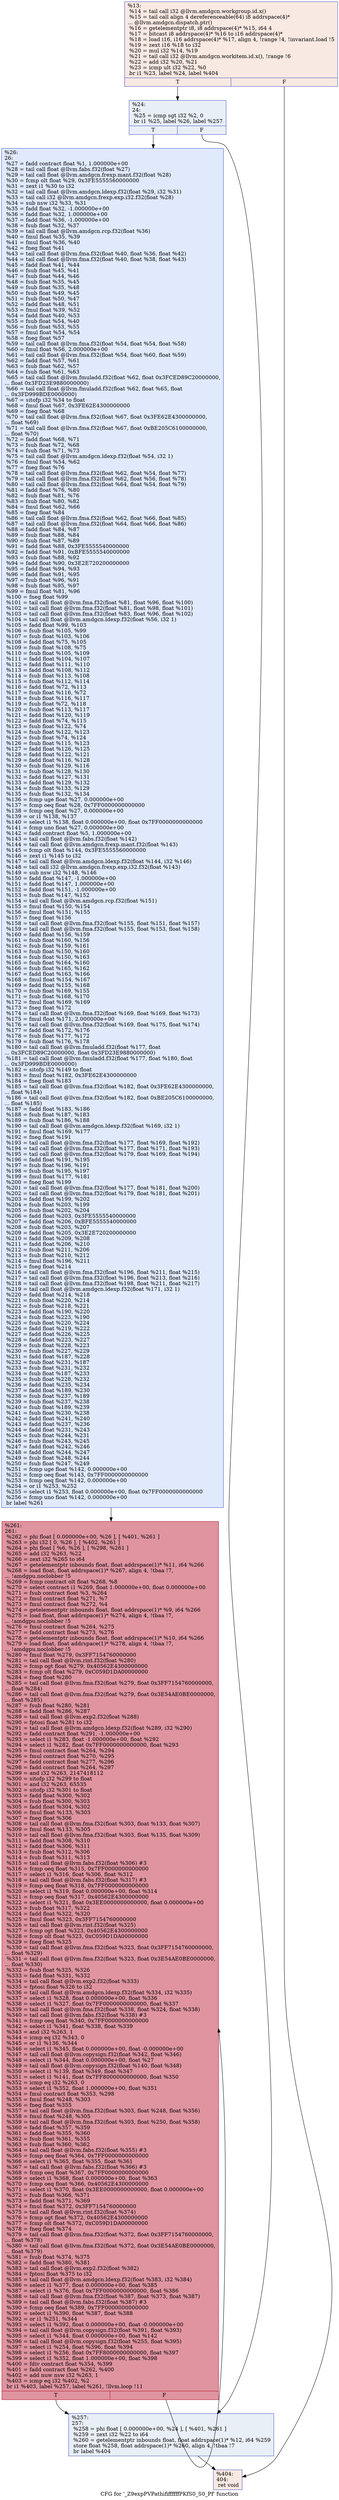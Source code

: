 digraph "CFG for '_Z9expPVPathififfffffPKfS0_S0_Pf' function" {
	label="CFG for '_Z9expPVPathififfffffPKfS0_S0_Pf' function";

	Node0x5e1a9e0 [shape=record,color="#3d50c3ff", style=filled, fillcolor="#efcebd70",label="{%13:\l  %14 = tail call i32 @llvm.amdgcn.workgroup.id.x()\l  %15 = tail call align 4 dereferenceable(64) i8 addrspace(4)*\l... @llvm.amdgcn.dispatch.ptr()\l  %16 = getelementptr i8, i8 addrspace(4)* %15, i64 4\l  %17 = bitcast i8 addrspace(4)* %16 to i16 addrspace(4)*\l  %18 = load i16, i16 addrspace(4)* %17, align 4, !range !4, !invariant.load !5\l  %19 = zext i16 %18 to i32\l  %20 = mul i32 %14, %19\l  %21 = tail call i32 @llvm.amdgcn.workitem.id.x(), !range !6\l  %22 = add i32 %20, %21\l  %23 = icmp ult i32 %22, %0\l  br i1 %23, label %24, label %404\l|{<s0>T|<s1>F}}"];
	Node0x5e1a9e0:s0 -> Node0x5e1d550;
	Node0x5e1a9e0:s1 -> Node0x5e1d5e0;
	Node0x5e1d550 [shape=record,color="#3d50c3ff", style=filled, fillcolor="#cedaeb70",label="{%24:\l24:                                               \l  %25 = icmp sgt i32 %2, 0\l  br i1 %25, label %26, label %257\l|{<s0>T|<s1>F}}"];
	Node0x5e1d550:s0 -> Node0x5e1d7b0;
	Node0x5e1d550:s1 -> Node0x5e1d800;
	Node0x5e1d7b0 [shape=record,color="#3d50c3ff", style=filled, fillcolor="#b9d0f970",label="{%26:\l26:                                               \l  %27 = fadd contract float %1, 1.000000e+00\l  %28 = tail call float @llvm.fabs.f32(float %27)\l  %29 = tail call float @llvm.amdgcn.frexp.mant.f32(float %28)\l  %30 = fcmp olt float %29, 0x3FE5555560000000\l  %31 = zext i1 %30 to i32\l  %32 = tail call float @llvm.amdgcn.ldexp.f32(float %29, i32 %31)\l  %33 = tail call i32 @llvm.amdgcn.frexp.exp.i32.f32(float %28)\l  %34 = sub nsw i32 %33, %31\l  %35 = fadd float %32, -1.000000e+00\l  %36 = fadd float %32, 1.000000e+00\l  %37 = fadd float %36, -1.000000e+00\l  %38 = fsub float %32, %37\l  %39 = tail call float @llvm.amdgcn.rcp.f32(float %36)\l  %40 = fmul float %35, %39\l  %41 = fmul float %36, %40\l  %42 = fneg float %41\l  %43 = tail call float @llvm.fma.f32(float %40, float %36, float %42)\l  %44 = tail call float @llvm.fma.f32(float %40, float %38, float %43)\l  %45 = fadd float %41, %44\l  %46 = fsub float %45, %41\l  %47 = fsub float %44, %46\l  %48 = fsub float %35, %45\l  %49 = fsub float %35, %48\l  %50 = fsub float %49, %45\l  %51 = fsub float %50, %47\l  %52 = fadd float %48, %51\l  %53 = fmul float %39, %52\l  %54 = fadd float %40, %53\l  %55 = fsub float %54, %40\l  %56 = fsub float %53, %55\l  %57 = fmul float %54, %54\l  %58 = fneg float %57\l  %59 = tail call float @llvm.fma.f32(float %54, float %54, float %58)\l  %60 = fmul float %56, 2.000000e+00\l  %61 = tail call float @llvm.fma.f32(float %54, float %60, float %59)\l  %62 = fadd float %57, %61\l  %63 = fsub float %62, %57\l  %64 = fsub float %61, %63\l  %65 = tail call float @llvm.fmuladd.f32(float %62, float 0x3FCED89C20000000,\l... float 0x3FD23E9880000000)\l  %66 = tail call float @llvm.fmuladd.f32(float %62, float %65, float\l... 0x3FD999BDE0000000)\l  %67 = sitofp i32 %34 to float\l  %68 = fmul float %67, 0x3FE62E4300000000\l  %69 = fneg float %68\l  %70 = tail call float @llvm.fma.f32(float %67, float 0x3FE62E4300000000,\l... float %69)\l  %71 = tail call float @llvm.fma.f32(float %67, float 0xBE205C6100000000,\l... float %70)\l  %72 = fadd float %68, %71\l  %73 = fsub float %72, %68\l  %74 = fsub float %71, %73\l  %75 = tail call float @llvm.amdgcn.ldexp.f32(float %54, i32 1)\l  %76 = fmul float %54, %62\l  %77 = fneg float %76\l  %78 = tail call float @llvm.fma.f32(float %62, float %54, float %77)\l  %79 = tail call float @llvm.fma.f32(float %62, float %56, float %78)\l  %80 = tail call float @llvm.fma.f32(float %64, float %54, float %79)\l  %81 = fadd float %76, %80\l  %82 = fsub float %81, %76\l  %83 = fsub float %80, %82\l  %84 = fmul float %62, %66\l  %85 = fneg float %84\l  %86 = tail call float @llvm.fma.f32(float %62, float %66, float %85)\l  %87 = tail call float @llvm.fma.f32(float %64, float %66, float %86)\l  %88 = fadd float %84, %87\l  %89 = fsub float %88, %84\l  %90 = fsub float %87, %89\l  %91 = fadd float %88, 0x3FE5555540000000\l  %92 = fadd float %91, 0xBFE5555540000000\l  %93 = fsub float %88, %92\l  %94 = fadd float %90, 0x3E2E720200000000\l  %95 = fadd float %94, %93\l  %96 = fadd float %91, %95\l  %97 = fsub float %96, %91\l  %98 = fsub float %95, %97\l  %99 = fmul float %81, %96\l  %100 = fneg float %99\l  %101 = tail call float @llvm.fma.f32(float %81, float %96, float %100)\l  %102 = tail call float @llvm.fma.f32(float %81, float %98, float %101)\l  %103 = tail call float @llvm.fma.f32(float %83, float %96, float %102)\l  %104 = tail call float @llvm.amdgcn.ldexp.f32(float %56, i32 1)\l  %105 = fadd float %99, %103\l  %106 = fsub float %105, %99\l  %107 = fsub float %103, %106\l  %108 = fadd float %75, %105\l  %109 = fsub float %108, %75\l  %110 = fsub float %105, %109\l  %111 = fadd float %104, %107\l  %112 = fadd float %111, %110\l  %113 = fadd float %108, %112\l  %114 = fsub float %113, %108\l  %115 = fsub float %112, %114\l  %116 = fadd float %72, %113\l  %117 = fsub float %116, %72\l  %118 = fsub float %116, %117\l  %119 = fsub float %72, %118\l  %120 = fsub float %113, %117\l  %121 = fadd float %120, %119\l  %122 = fadd float %74, %115\l  %123 = fsub float %122, %74\l  %124 = fsub float %122, %123\l  %125 = fsub float %74, %124\l  %126 = fsub float %115, %123\l  %127 = fadd float %126, %125\l  %128 = fadd float %122, %121\l  %129 = fadd float %116, %128\l  %130 = fsub float %129, %116\l  %131 = fsub float %128, %130\l  %132 = fadd float %127, %131\l  %133 = fadd float %129, %132\l  %134 = fsub float %133, %129\l  %135 = fsub float %132, %134\l  %136 = fcmp uge float %27, 0.000000e+00\l  %137 = fcmp oeq float %28, 0x7FF0000000000000\l  %138 = fcmp oeq float %27, 0.000000e+00\l  %139 = or i1 %138, %137\l  %140 = select i1 %138, float 0.000000e+00, float 0x7FF0000000000000\l  %141 = fcmp uno float %27, 0.000000e+00\l  %142 = fadd contract float %5, 1.000000e+00\l  %143 = tail call float @llvm.fabs.f32(float %142)\l  %144 = tail call float @llvm.amdgcn.frexp.mant.f32(float %143)\l  %145 = fcmp olt float %144, 0x3FE5555560000000\l  %146 = zext i1 %145 to i32\l  %147 = tail call float @llvm.amdgcn.ldexp.f32(float %144, i32 %146)\l  %148 = tail call i32 @llvm.amdgcn.frexp.exp.i32.f32(float %143)\l  %149 = sub nsw i32 %148, %146\l  %150 = fadd float %147, -1.000000e+00\l  %151 = fadd float %147, 1.000000e+00\l  %152 = fadd float %151, -1.000000e+00\l  %153 = fsub float %147, %152\l  %154 = tail call float @llvm.amdgcn.rcp.f32(float %151)\l  %155 = fmul float %150, %154\l  %156 = fmul float %151, %155\l  %157 = fneg float %156\l  %158 = tail call float @llvm.fma.f32(float %155, float %151, float %157)\l  %159 = tail call float @llvm.fma.f32(float %155, float %153, float %158)\l  %160 = fadd float %156, %159\l  %161 = fsub float %160, %156\l  %162 = fsub float %159, %161\l  %163 = fsub float %150, %160\l  %164 = fsub float %150, %163\l  %165 = fsub float %164, %160\l  %166 = fsub float %165, %162\l  %167 = fadd float %163, %166\l  %168 = fmul float %154, %167\l  %169 = fadd float %155, %168\l  %170 = fsub float %169, %155\l  %171 = fsub float %168, %170\l  %172 = fmul float %169, %169\l  %173 = fneg float %172\l  %174 = tail call float @llvm.fma.f32(float %169, float %169, float %173)\l  %175 = fmul float %171, 2.000000e+00\l  %176 = tail call float @llvm.fma.f32(float %169, float %175, float %174)\l  %177 = fadd float %172, %176\l  %178 = fsub float %177, %172\l  %179 = fsub float %176, %178\l  %180 = tail call float @llvm.fmuladd.f32(float %177, float\l... 0x3FCED89C20000000, float 0x3FD23E9880000000)\l  %181 = tail call float @llvm.fmuladd.f32(float %177, float %180, float\l... 0x3FD999BDE0000000)\l  %182 = sitofp i32 %149 to float\l  %183 = fmul float %182, 0x3FE62E4300000000\l  %184 = fneg float %183\l  %185 = tail call float @llvm.fma.f32(float %182, float 0x3FE62E4300000000,\l... float %184)\l  %186 = tail call float @llvm.fma.f32(float %182, float 0xBE205C6100000000,\l... float %185)\l  %187 = fadd float %183, %186\l  %188 = fsub float %187, %183\l  %189 = fsub float %186, %188\l  %190 = tail call float @llvm.amdgcn.ldexp.f32(float %169, i32 1)\l  %191 = fmul float %169, %177\l  %192 = fneg float %191\l  %193 = tail call float @llvm.fma.f32(float %177, float %169, float %192)\l  %194 = tail call float @llvm.fma.f32(float %177, float %171, float %193)\l  %195 = tail call float @llvm.fma.f32(float %179, float %169, float %194)\l  %196 = fadd float %191, %195\l  %197 = fsub float %196, %191\l  %198 = fsub float %195, %197\l  %199 = fmul float %177, %181\l  %200 = fneg float %199\l  %201 = tail call float @llvm.fma.f32(float %177, float %181, float %200)\l  %202 = tail call float @llvm.fma.f32(float %179, float %181, float %201)\l  %203 = fadd float %199, %202\l  %204 = fsub float %203, %199\l  %205 = fsub float %202, %204\l  %206 = fadd float %203, 0x3FE5555540000000\l  %207 = fadd float %206, 0xBFE5555540000000\l  %208 = fsub float %203, %207\l  %209 = fadd float %205, 0x3E2E720200000000\l  %210 = fadd float %209, %208\l  %211 = fadd float %206, %210\l  %212 = fsub float %211, %206\l  %213 = fsub float %210, %212\l  %214 = fmul float %196, %211\l  %215 = fneg float %214\l  %216 = tail call float @llvm.fma.f32(float %196, float %211, float %215)\l  %217 = tail call float @llvm.fma.f32(float %196, float %213, float %216)\l  %218 = tail call float @llvm.fma.f32(float %198, float %211, float %217)\l  %219 = tail call float @llvm.amdgcn.ldexp.f32(float %171, i32 1)\l  %220 = fadd float %214, %218\l  %221 = fsub float %220, %214\l  %222 = fsub float %218, %221\l  %223 = fadd float %190, %220\l  %224 = fsub float %223, %190\l  %225 = fsub float %220, %224\l  %226 = fadd float %219, %222\l  %227 = fadd float %226, %225\l  %228 = fadd float %223, %227\l  %229 = fsub float %228, %223\l  %230 = fsub float %227, %229\l  %231 = fadd float %187, %228\l  %232 = fsub float %231, %187\l  %233 = fsub float %231, %232\l  %234 = fsub float %187, %233\l  %235 = fsub float %228, %232\l  %236 = fadd float %235, %234\l  %237 = fadd float %189, %230\l  %238 = fsub float %237, %189\l  %239 = fsub float %237, %238\l  %240 = fsub float %189, %239\l  %241 = fsub float %230, %238\l  %242 = fadd float %241, %240\l  %243 = fadd float %237, %236\l  %244 = fadd float %231, %243\l  %245 = fsub float %244, %231\l  %246 = fsub float %243, %245\l  %247 = fadd float %242, %246\l  %248 = fadd float %244, %247\l  %249 = fsub float %248, %244\l  %250 = fsub float %247, %249\l  %251 = fcmp uge float %142, 0.000000e+00\l  %252 = fcmp oeq float %143, 0x7FF0000000000000\l  %253 = fcmp oeq float %142, 0.000000e+00\l  %254 = or i1 %253, %252\l  %255 = select i1 %253, float 0.000000e+00, float 0x7FF0000000000000\l  %256 = fcmp uno float %142, 0.000000e+00\l  br label %261\l}"];
	Node0x5e1d7b0 -> Node0x5e237e0;
	Node0x5e1d800 [shape=record,color="#3d50c3ff", style=filled, fillcolor="#cedaeb70",label="{%257:\l257:                                              \l  %258 = phi float [ 0.000000e+00, %24 ], [ %401, %261 ]\l  %259 = zext i32 %22 to i64\l  %260 = getelementptr inbounds float, float addrspace(1)* %12, i64 %259\l  store float %258, float addrspace(1)* %260, align 4, !tbaa !7\l  br label %404\l}"];
	Node0x5e1d800 -> Node0x5e1d5e0;
	Node0x5e237e0 [shape=record,color="#b70d28ff", style=filled, fillcolor="#b70d2870",label="{%261:\l261:                                              \l  %262 = phi float [ 0.000000e+00, %26 ], [ %401, %261 ]\l  %263 = phi i32 [ 0, %26 ], [ %402, %261 ]\l  %264 = phi float [ %6, %26 ], [ %298, %261 ]\l  %265 = add i32 %263, %22\l  %266 = zext i32 %265 to i64\l  %267 = getelementptr inbounds float, float addrspace(1)* %11, i64 %266\l  %268 = load float, float addrspace(1)* %267, align 4, !tbaa !7,\l... !amdgpu.noclobber !5\l  %269 = fcmp contract olt float %268, %8\l  %270 = select contract i1 %269, float 1.000000e+00, float 0.000000e+00\l  %271 = fsub contract float %3, %264\l  %272 = fmul contract float %271, %7\l  %273 = fmul contract float %272, %4\l  %274 = getelementptr inbounds float, float addrspace(1)* %9, i64 %266\l  %275 = load float, float addrspace(1)* %274, align 4, !tbaa !7,\l... !amdgpu.noclobber !5\l  %276 = fmul contract float %264, %275\l  %277 = fadd contract float %273, %276\l  %278 = getelementptr inbounds float, float addrspace(1)* %10, i64 %266\l  %279 = load float, float addrspace(1)* %278, align 4, !tbaa !7,\l... !amdgpu.noclobber !5\l  %280 = fmul float %279, 0x3FF7154760000000\l  %281 = tail call float @llvm.rint.f32(float %280)\l  %282 = fcmp ogt float %279, 0x40562E4300000000\l  %283 = fcmp olt float %279, 0xC059D1DA00000000\l  %284 = fneg float %280\l  %285 = tail call float @llvm.fma.f32(float %279, float 0x3FF7154760000000,\l... float %284)\l  %286 = tail call float @llvm.fma.f32(float %279, float 0x3E54AE0BE0000000,\l... float %285)\l  %287 = fsub float %280, %281\l  %288 = fadd float %286, %287\l  %289 = tail call float @llvm.exp2.f32(float %288)\l  %290 = fptosi float %281 to i32\l  %291 = tail call float @llvm.amdgcn.ldexp.f32(float %289, i32 %290)\l  %292 = fadd contract float %291, -1.000000e+00\l  %293 = select i1 %283, float -1.000000e+00, float %292\l  %294 = select i1 %282, float 0x7FF0000000000000, float %293\l  %295 = fmul contract float %264, %294\l  %296 = fmul contract float %270, %295\l  %297 = fadd contract float %277, %296\l  %298 = fadd contract float %264, %297\l  %299 = and i32 %263, 2147418112\l  %300 = sitofp i32 %299 to float\l  %301 = and i32 %263, 65535\l  %302 = sitofp i32 %301 to float\l  %303 = fadd float %300, %302\l  %304 = fsub float %300, %303\l  %305 = fadd float %304, %302\l  %306 = fmul float %133, %303\l  %307 = fneg float %306\l  %308 = tail call float @llvm.fma.f32(float %303, float %133, float %307)\l  %309 = fmul float %133, %305\l  %310 = tail call float @llvm.fma.f32(float %303, float %135, float %309)\l  %311 = fadd float %308, %310\l  %312 = fadd float %306, %311\l  %313 = fsub float %312, %306\l  %314 = fsub float %311, %313\l  %315 = tail call float @llvm.fabs.f32(float %306) #3\l  %316 = fcmp oeq float %315, 0x7FF0000000000000\l  %317 = select i1 %316, float %306, float %312\l  %318 = tail call float @llvm.fabs.f32(float %317) #3\l  %319 = fcmp oeq float %318, 0x7FF0000000000000\l  %320 = select i1 %319, float 0.000000e+00, float %314\l  %321 = fcmp oeq float %317, 0x40562E4300000000\l  %322 = select i1 %321, float 0x3EE0000000000000, float 0.000000e+00\l  %323 = fsub float %317, %322\l  %324 = fadd float %322, %320\l  %325 = fmul float %323, 0x3FF7154760000000\l  %326 = tail call float @llvm.rint.f32(float %325)\l  %327 = fcmp ogt float %323, 0x40562E4300000000\l  %328 = fcmp olt float %323, 0xC059D1DA00000000\l  %329 = fneg float %325\l  %330 = tail call float @llvm.fma.f32(float %323, float 0x3FF7154760000000,\l... float %329)\l  %331 = tail call float @llvm.fma.f32(float %323, float 0x3E54AE0BE0000000,\l... float %330)\l  %332 = fsub float %325, %326\l  %333 = fadd float %331, %332\l  %334 = tail call float @llvm.exp2.f32(float %333)\l  %335 = fptosi float %326 to i32\l  %336 = tail call float @llvm.amdgcn.ldexp.f32(float %334, i32 %335)\l  %337 = select i1 %328, float 0.000000e+00, float %336\l  %338 = select i1 %327, float 0x7FF0000000000000, float %337\l  %339 = tail call float @llvm.fma.f32(float %338, float %324, float %338)\l  %340 = tail call float @llvm.fabs.f32(float %338) #3\l  %341 = fcmp oeq float %340, 0x7FF0000000000000\l  %342 = select i1 %341, float %338, float %339\l  %343 = and i32 %263, 1\l  %344 = icmp eq i32 %343, 0\l  %345 = or i1 %136, %344\l  %346 = select i1 %345, float 0.000000e+00, float -0.000000e+00\l  %347 = tail call float @llvm.copysign.f32(float %342, float %346)\l  %348 = select i1 %344, float 0.000000e+00, float %27\l  %349 = tail call float @llvm.copysign.f32(float %140, float %348)\l  %350 = select i1 %139, float %349, float %347\l  %351 = select i1 %141, float 0x7FF8000000000000, float %350\l  %352 = icmp eq i32 %263, 0\l  %353 = select i1 %352, float 1.000000e+00, float %351\l  %354 = fmul contract float %353, %298\l  %355 = fmul float %248, %303\l  %356 = fneg float %355\l  %357 = tail call float @llvm.fma.f32(float %303, float %248, float %356)\l  %358 = fmul float %248, %305\l  %359 = tail call float @llvm.fma.f32(float %303, float %250, float %358)\l  %360 = fadd float %357, %359\l  %361 = fadd float %355, %360\l  %362 = fsub float %361, %355\l  %363 = fsub float %360, %362\l  %364 = tail call float @llvm.fabs.f32(float %355) #3\l  %365 = fcmp oeq float %364, 0x7FF0000000000000\l  %366 = select i1 %365, float %355, float %361\l  %367 = tail call float @llvm.fabs.f32(float %366) #3\l  %368 = fcmp oeq float %367, 0x7FF0000000000000\l  %369 = select i1 %368, float 0.000000e+00, float %363\l  %370 = fcmp oeq float %366, 0x40562E4300000000\l  %371 = select i1 %370, float 0x3EE0000000000000, float 0.000000e+00\l  %372 = fsub float %366, %371\l  %373 = fadd float %371, %369\l  %374 = fmul float %372, 0x3FF7154760000000\l  %375 = tail call float @llvm.rint.f32(float %374)\l  %376 = fcmp ogt float %372, 0x40562E4300000000\l  %377 = fcmp olt float %372, 0xC059D1DA00000000\l  %378 = fneg float %374\l  %379 = tail call float @llvm.fma.f32(float %372, float 0x3FF7154760000000,\l... float %378)\l  %380 = tail call float @llvm.fma.f32(float %372, float 0x3E54AE0BE0000000,\l... float %379)\l  %381 = fsub float %374, %375\l  %382 = fadd float %380, %381\l  %383 = tail call float @llvm.exp2.f32(float %382)\l  %384 = fptosi float %375 to i32\l  %385 = tail call float @llvm.amdgcn.ldexp.f32(float %383, i32 %384)\l  %386 = select i1 %377, float 0.000000e+00, float %385\l  %387 = select i1 %376, float 0x7FF0000000000000, float %386\l  %388 = tail call float @llvm.fma.f32(float %387, float %373, float %387)\l  %389 = tail call float @llvm.fabs.f32(float %387) #3\l  %390 = fcmp oeq float %389, 0x7FF0000000000000\l  %391 = select i1 %390, float %387, float %388\l  %392 = or i1 %251, %344\l  %393 = select i1 %392, float 0.000000e+00, float -0.000000e+00\l  %394 = tail call float @llvm.copysign.f32(float %391, float %393)\l  %395 = select i1 %344, float 0.000000e+00, float %142\l  %396 = tail call float @llvm.copysign.f32(float %255, float %395)\l  %397 = select i1 %254, float %396, float %394\l  %398 = select i1 %256, float 0x7FF8000000000000, float %397\l  %399 = select i1 %352, float 1.000000e+00, float %398\l  %400 = fdiv contract float %354, %399\l  %401 = fadd contract float %262, %400\l  %402 = add nuw nsw i32 %263, 1\l  %403 = icmp eq i32 %402, %2\l  br i1 %403, label %257, label %261, !llvm.loop !11\l|{<s0>T|<s1>F}}"];
	Node0x5e237e0:s0 -> Node0x5e1d800;
	Node0x5e237e0:s1 -> Node0x5e237e0;
	Node0x5e1d5e0 [shape=record,color="#3d50c3ff", style=filled, fillcolor="#efcebd70",label="{%404:\l404:                                              \l  ret void\l}"];
}
